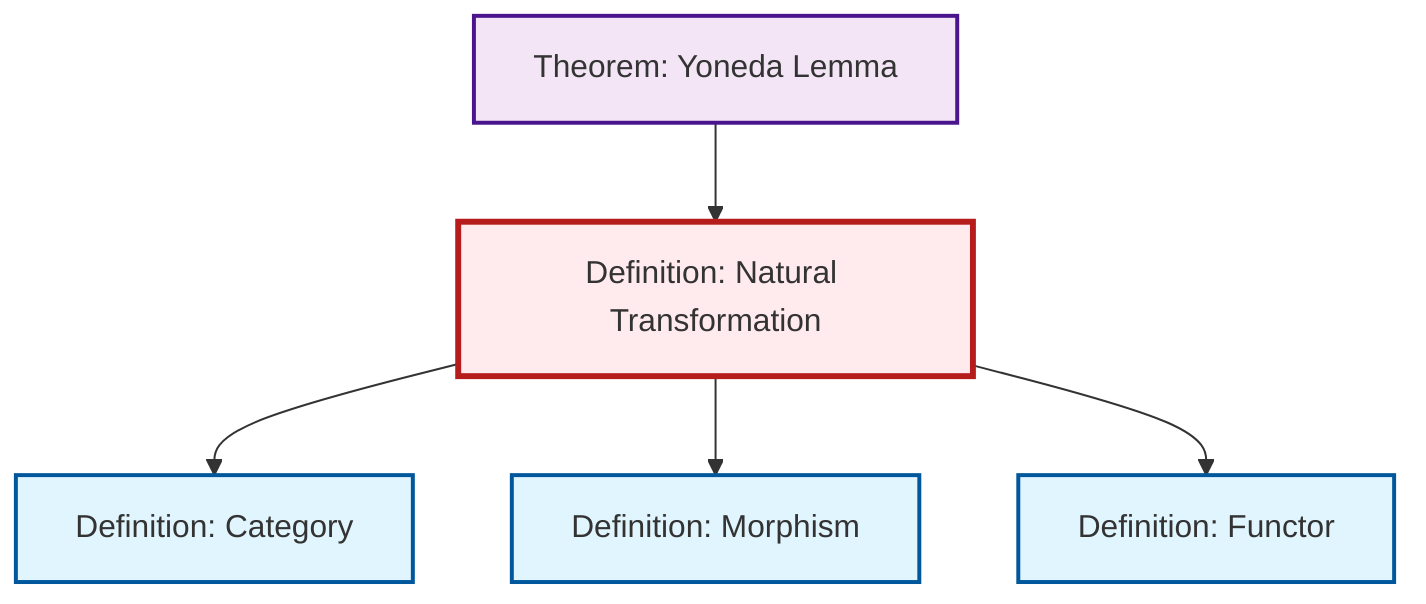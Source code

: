 graph TD
    classDef definition fill:#e1f5fe,stroke:#01579b,stroke-width:2px
    classDef theorem fill:#f3e5f5,stroke:#4a148c,stroke-width:2px
    classDef axiom fill:#fff3e0,stroke:#e65100,stroke-width:2px
    classDef example fill:#e8f5e9,stroke:#1b5e20,stroke-width:2px
    classDef current fill:#ffebee,stroke:#b71c1c,stroke-width:3px
    def-morphism["Definition: Morphism"]:::definition
    thm-yoneda["Theorem: Yoneda Lemma"]:::theorem
    def-natural-transformation["Definition: Natural Transformation"]:::definition
    def-functor["Definition: Functor"]:::definition
    def-category["Definition: Category"]:::definition
    def-natural-transformation --> def-category
    def-natural-transformation --> def-morphism
    def-natural-transformation --> def-functor
    thm-yoneda --> def-natural-transformation
    class def-natural-transformation current